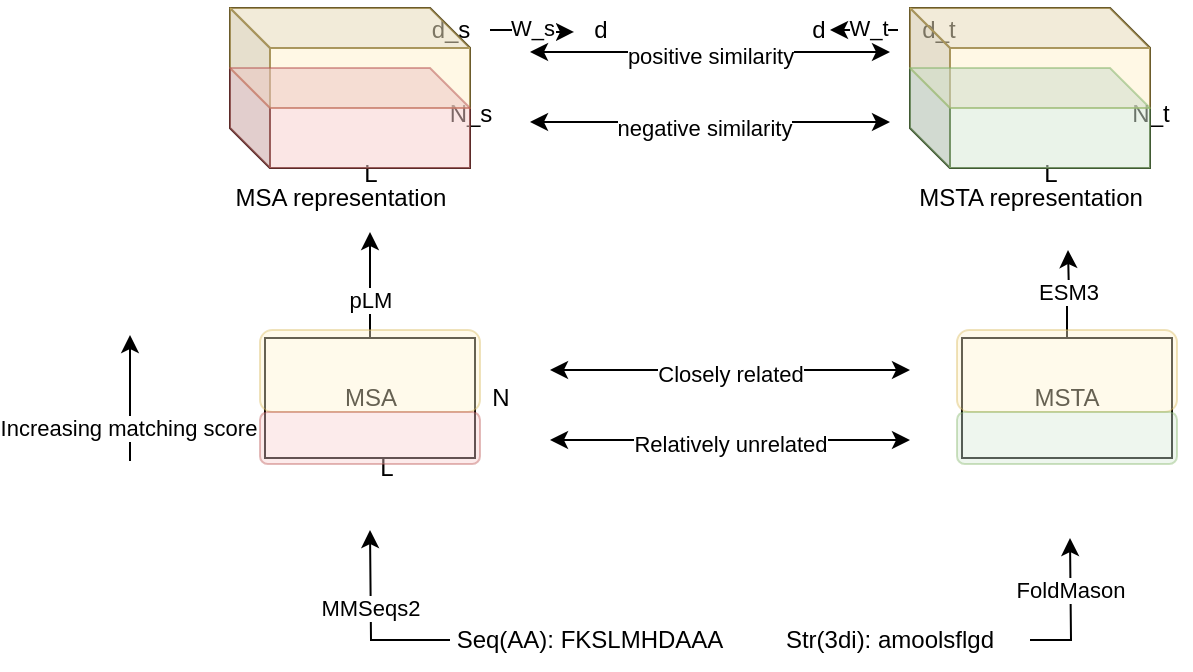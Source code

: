 <mxfile version="26.0.16">
  <diagram id="C5RBs43oDa-KdzZeNtuy" name="Page-1">
    <mxGraphModel dx="1434" dy="883" grid="1" gridSize="10" guides="1" tooltips="1" connect="1" arrows="1" fold="1" page="1" pageScale="1" pageWidth="827" pageHeight="1169" math="0" shadow="0">
      <root>
        <mxCell id="WIyWlLk6GJQsqaUBKTNV-0" />
        <mxCell id="WIyWlLk6GJQsqaUBKTNV-1" parent="WIyWlLk6GJQsqaUBKTNV-0" />
        <mxCell id="MOUn93Vg5eWvkV-8jRR0-0" value="" style="shape=cube;whiteSpace=wrap;html=1;boundedLbl=1;backgroundOutline=1;darkOpacity=0.05;darkOpacity2=0.1;" vertex="1" parent="WIyWlLk6GJQsqaUBKTNV-1">
          <mxGeometry x="120" y="615" width="120" height="80" as="geometry" />
        </mxCell>
        <mxCell id="MOUn93Vg5eWvkV-8jRR0-1" value="MSA representation" style="text;html=1;align=center;verticalAlign=middle;resizable=0;points=[];autosize=1;strokeColor=none;fillColor=none;" vertex="1" parent="WIyWlLk6GJQsqaUBKTNV-1">
          <mxGeometry x="110" y="695" width="130" height="30" as="geometry" />
        </mxCell>
        <mxCell id="MOUn93Vg5eWvkV-8jRR0-2" value="L" style="text;html=1;align=center;verticalAlign=middle;resizable=0;points=[];autosize=1;strokeColor=none;fillColor=none;" vertex="1" parent="WIyWlLk6GJQsqaUBKTNV-1">
          <mxGeometry x="175" y="683" width="30" height="30" as="geometry" />
        </mxCell>
        <mxCell id="MOUn93Vg5eWvkV-8jRR0-3" value="N_s" style="text;html=1;align=center;verticalAlign=middle;resizable=0;points=[];autosize=1;strokeColor=none;fillColor=none;" vertex="1" parent="WIyWlLk6GJQsqaUBKTNV-1">
          <mxGeometry x="220" y="653" width="40" height="30" as="geometry" />
        </mxCell>
        <mxCell id="MOUn93Vg5eWvkV-8jRR0-49" style="edgeStyle=orthogonalEdgeStyle;rounded=0;orthogonalLoop=1;jettySize=auto;html=1;entryX=0.067;entryY=0.533;entryDx=0;entryDy=0;entryPerimeter=0;" edge="1" parent="WIyWlLk6GJQsqaUBKTNV-1" source="MOUn93Vg5eWvkV-8jRR0-4" target="MOUn93Vg5eWvkV-8jRR0-50">
          <mxGeometry relative="1" as="geometry">
            <mxPoint x="270" y="626" as="targetPoint" />
          </mxGeometry>
        </mxCell>
        <mxCell id="MOUn93Vg5eWvkV-8jRR0-53" value="W_s" style="edgeLabel;html=1;align=center;verticalAlign=middle;resizable=0;points=[];" vertex="1" connectable="0" parent="MOUn93Vg5eWvkV-8jRR0-49">
          <mxGeometry x="-0.238" y="1" relative="1" as="geometry">
            <mxPoint x="4" as="offset" />
          </mxGeometry>
        </mxCell>
        <mxCell id="MOUn93Vg5eWvkV-8jRR0-4" value="d_s" style="text;html=1;align=center;verticalAlign=middle;resizable=0;points=[];autosize=1;strokeColor=none;fillColor=none;" vertex="1" parent="WIyWlLk6GJQsqaUBKTNV-1">
          <mxGeometry x="210" y="611" width="40" height="30" as="geometry" />
        </mxCell>
        <mxCell id="MOUn93Vg5eWvkV-8jRR0-5" value="MSA" style="rounded=0;whiteSpace=wrap;html=1;" vertex="1" parent="WIyWlLk6GJQsqaUBKTNV-1">
          <mxGeometry x="137.5" y="780" width="105" height="60" as="geometry" />
        </mxCell>
        <mxCell id="MOUn93Vg5eWvkV-8jRR0-6" value="N" style="text;html=1;align=center;verticalAlign=middle;resizable=0;points=[];autosize=1;strokeColor=none;fillColor=none;" vertex="1" parent="WIyWlLk6GJQsqaUBKTNV-1">
          <mxGeometry x="240" y="795" width="30" height="30" as="geometry" />
        </mxCell>
        <mxCell id="MOUn93Vg5eWvkV-8jRR0-7" value="L" style="text;html=1;align=center;verticalAlign=middle;resizable=0;points=[];autosize=1;strokeColor=none;fillColor=none;" vertex="1" parent="WIyWlLk6GJQsqaUBKTNV-1">
          <mxGeometry x="183" y="830" width="30" height="30" as="geometry" />
        </mxCell>
        <mxCell id="MOUn93Vg5eWvkV-8jRR0-8" style="edgeStyle=orthogonalEdgeStyle;rounded=0;orthogonalLoop=1;jettySize=auto;html=1;exitX=0.5;exitY=0;exitDx=0;exitDy=0;entryX=0.608;entryY=1.067;entryDx=0;entryDy=0;entryPerimeter=0;" edge="1" parent="WIyWlLk6GJQsqaUBKTNV-1" source="MOUn93Vg5eWvkV-8jRR0-5" target="MOUn93Vg5eWvkV-8jRR0-1">
          <mxGeometry relative="1" as="geometry">
            <Array as="points">
              <mxPoint x="193" y="757" />
              <mxPoint x="190" y="757" />
              <mxPoint x="190" y="735" />
            </Array>
          </mxGeometry>
        </mxCell>
        <mxCell id="MOUn93Vg5eWvkV-8jRR0-9" value="pLM" style="edgeLabel;html=1;align=center;verticalAlign=middle;resizable=0;points=[];" vertex="1" connectable="0" parent="MOUn93Vg5eWvkV-8jRR0-8">
          <mxGeometry x="-0.363" y="1" relative="1" as="geometry">
            <mxPoint x="1" as="offset" />
          </mxGeometry>
        </mxCell>
        <mxCell id="MOUn93Vg5eWvkV-8jRR0-11" style="edgeStyle=orthogonalEdgeStyle;rounded=0;orthogonalLoop=1;jettySize=auto;html=1;" edge="1" parent="WIyWlLk6GJQsqaUBKTNV-1" source="MOUn93Vg5eWvkV-8jRR0-10">
          <mxGeometry relative="1" as="geometry">
            <mxPoint x="190" y="876" as="targetPoint" />
          </mxGeometry>
        </mxCell>
        <mxCell id="MOUn93Vg5eWvkV-8jRR0-13" value="MMSeqs2" style="edgeLabel;html=1;align=center;verticalAlign=middle;resizable=0;points=[];" vertex="1" connectable="0" parent="MOUn93Vg5eWvkV-8jRR0-11">
          <mxGeometry x="0.175" y="1" relative="1" as="geometry">
            <mxPoint as="offset" />
          </mxGeometry>
        </mxCell>
        <mxCell id="MOUn93Vg5eWvkV-8jRR0-10" value="Seq(AA): FKSLMHDAAA" style="text;html=1;align=center;verticalAlign=middle;whiteSpace=wrap;rounded=0;" vertex="1" parent="WIyWlLk6GJQsqaUBKTNV-1">
          <mxGeometry x="230" y="916" width="140" height="30" as="geometry" />
        </mxCell>
        <mxCell id="MOUn93Vg5eWvkV-8jRR0-15" style="edgeStyle=orthogonalEdgeStyle;rounded=0;orthogonalLoop=1;jettySize=auto;html=1;" edge="1" parent="WIyWlLk6GJQsqaUBKTNV-1" source="MOUn93Vg5eWvkV-8jRR0-12">
          <mxGeometry relative="1" as="geometry">
            <mxPoint x="540" y="880" as="targetPoint" />
          </mxGeometry>
        </mxCell>
        <mxCell id="MOUn93Vg5eWvkV-8jRR0-16" value="FoldMason" style="edgeLabel;html=1;align=center;verticalAlign=middle;resizable=0;points=[];" vertex="1" connectable="0" parent="MOUn93Vg5eWvkV-8jRR0-15">
          <mxGeometry x="0.268" y="1" relative="1" as="geometry">
            <mxPoint as="offset" />
          </mxGeometry>
        </mxCell>
        <mxCell id="MOUn93Vg5eWvkV-8jRR0-12" value="Str(3di): amoolsflgd" style="text;html=1;align=center;verticalAlign=middle;whiteSpace=wrap;rounded=0;" vertex="1" parent="WIyWlLk6GJQsqaUBKTNV-1">
          <mxGeometry x="380" y="916" width="140" height="30" as="geometry" />
        </mxCell>
        <mxCell id="MOUn93Vg5eWvkV-8jRR0-17" style="edgeStyle=orthogonalEdgeStyle;rounded=0;orthogonalLoop=1;jettySize=auto;html=1;exitX=0.5;exitY=0;exitDx=0;exitDy=0;" edge="1" parent="WIyWlLk6GJQsqaUBKTNV-1" source="MOUn93Vg5eWvkV-8jRR0-14">
          <mxGeometry relative="1" as="geometry">
            <mxPoint x="539" y="736" as="targetPoint" />
          </mxGeometry>
        </mxCell>
        <mxCell id="MOUn93Vg5eWvkV-8jRR0-18" value="ESM3" style="edgeLabel;html=1;align=center;verticalAlign=middle;resizable=0;points=[];" vertex="1" connectable="0" parent="MOUn93Vg5eWvkV-8jRR0-17">
          <mxGeometry x="0.068" y="1" relative="1" as="geometry">
            <mxPoint as="offset" />
          </mxGeometry>
        </mxCell>
        <mxCell id="MOUn93Vg5eWvkV-8jRR0-14" value="MSTA" style="rounded=0;whiteSpace=wrap;html=1;" vertex="1" parent="WIyWlLk6GJQsqaUBKTNV-1">
          <mxGeometry x="486" y="780" width="105" height="60" as="geometry" />
        </mxCell>
        <mxCell id="MOUn93Vg5eWvkV-8jRR0-19" value="" style="rounded=1;whiteSpace=wrap;html=1;opacity=40;fillColor=#fff2cc;strokeColor=#d6b656;" vertex="1" parent="WIyWlLk6GJQsqaUBKTNV-1">
          <mxGeometry x="135" y="776" width="110" height="41" as="geometry" />
        </mxCell>
        <mxCell id="MOUn93Vg5eWvkV-8jRR0-20" value="" style="rounded=1;whiteSpace=wrap;html=1;opacity=40;fillColor=#fff2cc;strokeColor=#d6b656;" vertex="1" parent="WIyWlLk6GJQsqaUBKTNV-1">
          <mxGeometry x="483.5" y="776" width="110" height="41" as="geometry" />
        </mxCell>
        <mxCell id="MOUn93Vg5eWvkV-8jRR0-21" value="" style="rounded=1;whiteSpace=wrap;html=1;opacity=40;fillColor=#f8cecc;strokeColor=#b85450;" vertex="1" parent="WIyWlLk6GJQsqaUBKTNV-1">
          <mxGeometry x="135" y="817" width="110" height="26" as="geometry" />
        </mxCell>
        <mxCell id="MOUn93Vg5eWvkV-8jRR0-22" value="" style="rounded=1;whiteSpace=wrap;html=1;opacity=40;fillColor=#d5e8d4;strokeColor=#82b366;" vertex="1" parent="WIyWlLk6GJQsqaUBKTNV-1">
          <mxGeometry x="483.5" y="817" width="110" height="26" as="geometry" />
        </mxCell>
        <mxCell id="MOUn93Vg5eWvkV-8jRR0-23" value="" style="endArrow=classic;startArrow=classic;html=1;rounded=0;" edge="1" parent="WIyWlLk6GJQsqaUBKTNV-1">
          <mxGeometry width="50" height="50" relative="1" as="geometry">
            <mxPoint x="280" y="796" as="sourcePoint" />
            <mxPoint x="460" y="796" as="targetPoint" />
          </mxGeometry>
        </mxCell>
        <mxCell id="MOUn93Vg5eWvkV-8jRR0-26" value="Closely related" style="edgeLabel;html=1;align=center;verticalAlign=middle;resizable=0;points=[];" vertex="1" connectable="0" parent="MOUn93Vg5eWvkV-8jRR0-23">
          <mxGeometry y="-2" relative="1" as="geometry">
            <mxPoint as="offset" />
          </mxGeometry>
        </mxCell>
        <mxCell id="MOUn93Vg5eWvkV-8jRR0-27" value="" style="endArrow=classic;startArrow=classic;html=1;rounded=0;" edge="1" parent="WIyWlLk6GJQsqaUBKTNV-1">
          <mxGeometry width="50" height="50" relative="1" as="geometry">
            <mxPoint x="280" y="831" as="sourcePoint" />
            <mxPoint x="460" y="831" as="targetPoint" />
          </mxGeometry>
        </mxCell>
        <mxCell id="MOUn93Vg5eWvkV-8jRR0-28" value="Relatively unrelated" style="edgeLabel;html=1;align=center;verticalAlign=middle;resizable=0;points=[];" vertex="1" connectable="0" parent="MOUn93Vg5eWvkV-8jRR0-27">
          <mxGeometry y="-2" relative="1" as="geometry">
            <mxPoint as="offset" />
          </mxGeometry>
        </mxCell>
        <mxCell id="MOUn93Vg5eWvkV-8jRR0-29" value="" style="shape=cube;whiteSpace=wrap;html=1;boundedLbl=1;backgroundOutline=1;darkOpacity=0.05;darkOpacity2=0.1;" vertex="1" parent="WIyWlLk6GJQsqaUBKTNV-1">
          <mxGeometry x="460" y="615" width="120" height="80" as="geometry" />
        </mxCell>
        <mxCell id="MOUn93Vg5eWvkV-8jRR0-30" value="L" style="text;html=1;align=center;verticalAlign=middle;resizable=0;points=[];autosize=1;strokeColor=none;fillColor=none;" vertex="1" parent="WIyWlLk6GJQsqaUBKTNV-1">
          <mxGeometry x="515" y="683" width="30" height="30" as="geometry" />
        </mxCell>
        <mxCell id="MOUn93Vg5eWvkV-8jRR0-31" value="N_t" style="text;html=1;align=center;verticalAlign=middle;resizable=0;points=[];autosize=1;strokeColor=none;fillColor=none;" vertex="1" parent="WIyWlLk6GJQsqaUBKTNV-1">
          <mxGeometry x="560" y="653" width="40" height="30" as="geometry" />
        </mxCell>
        <mxCell id="MOUn93Vg5eWvkV-8jRR0-51" style="edgeStyle=orthogonalEdgeStyle;rounded=0;orthogonalLoop=1;jettySize=auto;html=1;" edge="1" parent="WIyWlLk6GJQsqaUBKTNV-1" source="MOUn93Vg5eWvkV-8jRR0-32">
          <mxGeometry relative="1" as="geometry">
            <mxPoint x="420" y="626" as="targetPoint" />
          </mxGeometry>
        </mxCell>
        <mxCell id="MOUn93Vg5eWvkV-8jRR0-54" value="W_t" style="edgeLabel;html=1;align=center;verticalAlign=middle;resizable=0;points=[];" vertex="1" connectable="0" parent="MOUn93Vg5eWvkV-8jRR0-51">
          <mxGeometry x="-0.247" y="-1" relative="1" as="geometry">
            <mxPoint x="-2" as="offset" />
          </mxGeometry>
        </mxCell>
        <mxCell id="MOUn93Vg5eWvkV-8jRR0-32" value="d_t" style="text;html=1;align=center;verticalAlign=middle;resizable=0;points=[];autosize=1;strokeColor=none;fillColor=none;" vertex="1" parent="WIyWlLk6GJQsqaUBKTNV-1">
          <mxGeometry x="454" y="611" width="40" height="30" as="geometry" />
        </mxCell>
        <mxCell id="MOUn93Vg5eWvkV-8jRR0-33" value="MSTA representation" style="text;html=1;align=center;verticalAlign=middle;resizable=0;points=[];autosize=1;strokeColor=none;fillColor=none;" vertex="1" parent="WIyWlLk6GJQsqaUBKTNV-1">
          <mxGeometry x="455" y="695" width="130" height="30" as="geometry" />
        </mxCell>
        <mxCell id="MOUn93Vg5eWvkV-8jRR0-35" value="" style="shape=cube;whiteSpace=wrap;html=1;boundedLbl=1;backgroundOutline=1;darkOpacity=0.05;darkOpacity2=0.1;fillColor=#fff2cc;strokeColor=#d6b656;opacity=50;" vertex="1" parent="WIyWlLk6GJQsqaUBKTNV-1">
          <mxGeometry x="120" y="615" width="120" height="50" as="geometry" />
        </mxCell>
        <mxCell id="MOUn93Vg5eWvkV-8jRR0-36" value="" style="shape=cube;whiteSpace=wrap;html=1;boundedLbl=1;backgroundOutline=1;darkOpacity=0.05;darkOpacity2=0.1;fillColor=#f8cecc;strokeColor=#b85450;opacity=50;" vertex="1" parent="WIyWlLk6GJQsqaUBKTNV-1">
          <mxGeometry x="120" y="645" width="120" height="50" as="geometry" />
        </mxCell>
        <mxCell id="MOUn93Vg5eWvkV-8jRR0-37" value="" style="shape=cube;whiteSpace=wrap;html=1;boundedLbl=1;backgroundOutline=1;darkOpacity=0.05;darkOpacity2=0.1;fillColor=#fff2cc;strokeColor=#d6b656;opacity=50;" vertex="1" parent="WIyWlLk6GJQsqaUBKTNV-1">
          <mxGeometry x="460" y="615" width="120" height="50" as="geometry" />
        </mxCell>
        <mxCell id="MOUn93Vg5eWvkV-8jRR0-39" value="" style="shape=cube;whiteSpace=wrap;html=1;boundedLbl=1;backgroundOutline=1;darkOpacity=0.05;darkOpacity2=0.1;fillColor=#d5e8d4;strokeColor=#82b366;opacity=50;" vertex="1" parent="WIyWlLk6GJQsqaUBKTNV-1">
          <mxGeometry x="460" y="645" width="120" height="50" as="geometry" />
        </mxCell>
        <mxCell id="MOUn93Vg5eWvkV-8jRR0-40" value="" style="endArrow=classic;startArrow=classic;html=1;rounded=0;" edge="1" parent="WIyWlLk6GJQsqaUBKTNV-1">
          <mxGeometry width="50" height="50" relative="1" as="geometry">
            <mxPoint x="270" y="637" as="sourcePoint" />
            <mxPoint x="450" y="637" as="targetPoint" />
          </mxGeometry>
        </mxCell>
        <mxCell id="MOUn93Vg5eWvkV-8jRR0-41" value="positive similarity" style="edgeLabel;html=1;align=center;verticalAlign=middle;resizable=0;points=[];" vertex="1" connectable="0" parent="MOUn93Vg5eWvkV-8jRR0-40">
          <mxGeometry y="-2" relative="1" as="geometry">
            <mxPoint as="offset" />
          </mxGeometry>
        </mxCell>
        <mxCell id="MOUn93Vg5eWvkV-8jRR0-42" value="" style="endArrow=classic;startArrow=classic;html=1;rounded=0;" edge="1" parent="WIyWlLk6GJQsqaUBKTNV-1">
          <mxGeometry width="50" height="50" relative="1" as="geometry">
            <mxPoint x="270" y="672" as="sourcePoint" />
            <mxPoint x="450" y="672" as="targetPoint" />
          </mxGeometry>
        </mxCell>
        <mxCell id="MOUn93Vg5eWvkV-8jRR0-44" value="Text" style="edgeLabel;html=1;align=center;verticalAlign=middle;resizable=0;points=[];" vertex="1" connectable="0" parent="MOUn93Vg5eWvkV-8jRR0-42">
          <mxGeometry x="-0.033" y="-3" relative="1" as="geometry">
            <mxPoint as="offset" />
          </mxGeometry>
        </mxCell>
        <mxCell id="MOUn93Vg5eWvkV-8jRR0-46" value="negative similarity" style="edgeLabel;html=1;align=center;verticalAlign=middle;resizable=0;points=[];" vertex="1" connectable="0" parent="MOUn93Vg5eWvkV-8jRR0-42">
          <mxGeometry x="-0.033" y="-3" relative="1" as="geometry">
            <mxPoint as="offset" />
          </mxGeometry>
        </mxCell>
        <mxCell id="MOUn93Vg5eWvkV-8jRR0-47" value="" style="endArrow=classic;html=1;rounded=0;" edge="1" parent="WIyWlLk6GJQsqaUBKTNV-1">
          <mxGeometry width="50" height="50" relative="1" as="geometry">
            <mxPoint x="70" y="841.5" as="sourcePoint" />
            <mxPoint x="70" y="778.5" as="targetPoint" />
          </mxGeometry>
        </mxCell>
        <mxCell id="MOUn93Vg5eWvkV-8jRR0-48" value="Increasing matching score" style="edgeLabel;html=1;align=center;verticalAlign=middle;resizable=0;points=[];" vertex="1" connectable="0" parent="MOUn93Vg5eWvkV-8jRR0-47">
          <mxGeometry x="-0.476" y="1" relative="1" as="geometry">
            <mxPoint as="offset" />
          </mxGeometry>
        </mxCell>
        <mxCell id="MOUn93Vg5eWvkV-8jRR0-50" value="d" style="text;html=1;align=center;verticalAlign=middle;resizable=0;points=[];autosize=1;strokeColor=none;fillColor=none;" vertex="1" parent="WIyWlLk6GJQsqaUBKTNV-1">
          <mxGeometry x="290" y="611" width="30" height="30" as="geometry" />
        </mxCell>
        <mxCell id="MOUn93Vg5eWvkV-8jRR0-52" value="d" style="text;html=1;align=center;verticalAlign=middle;resizable=0;points=[];autosize=1;strokeColor=none;fillColor=none;" vertex="1" parent="WIyWlLk6GJQsqaUBKTNV-1">
          <mxGeometry x="399" y="611" width="30" height="30" as="geometry" />
        </mxCell>
      </root>
    </mxGraphModel>
  </diagram>
</mxfile>
